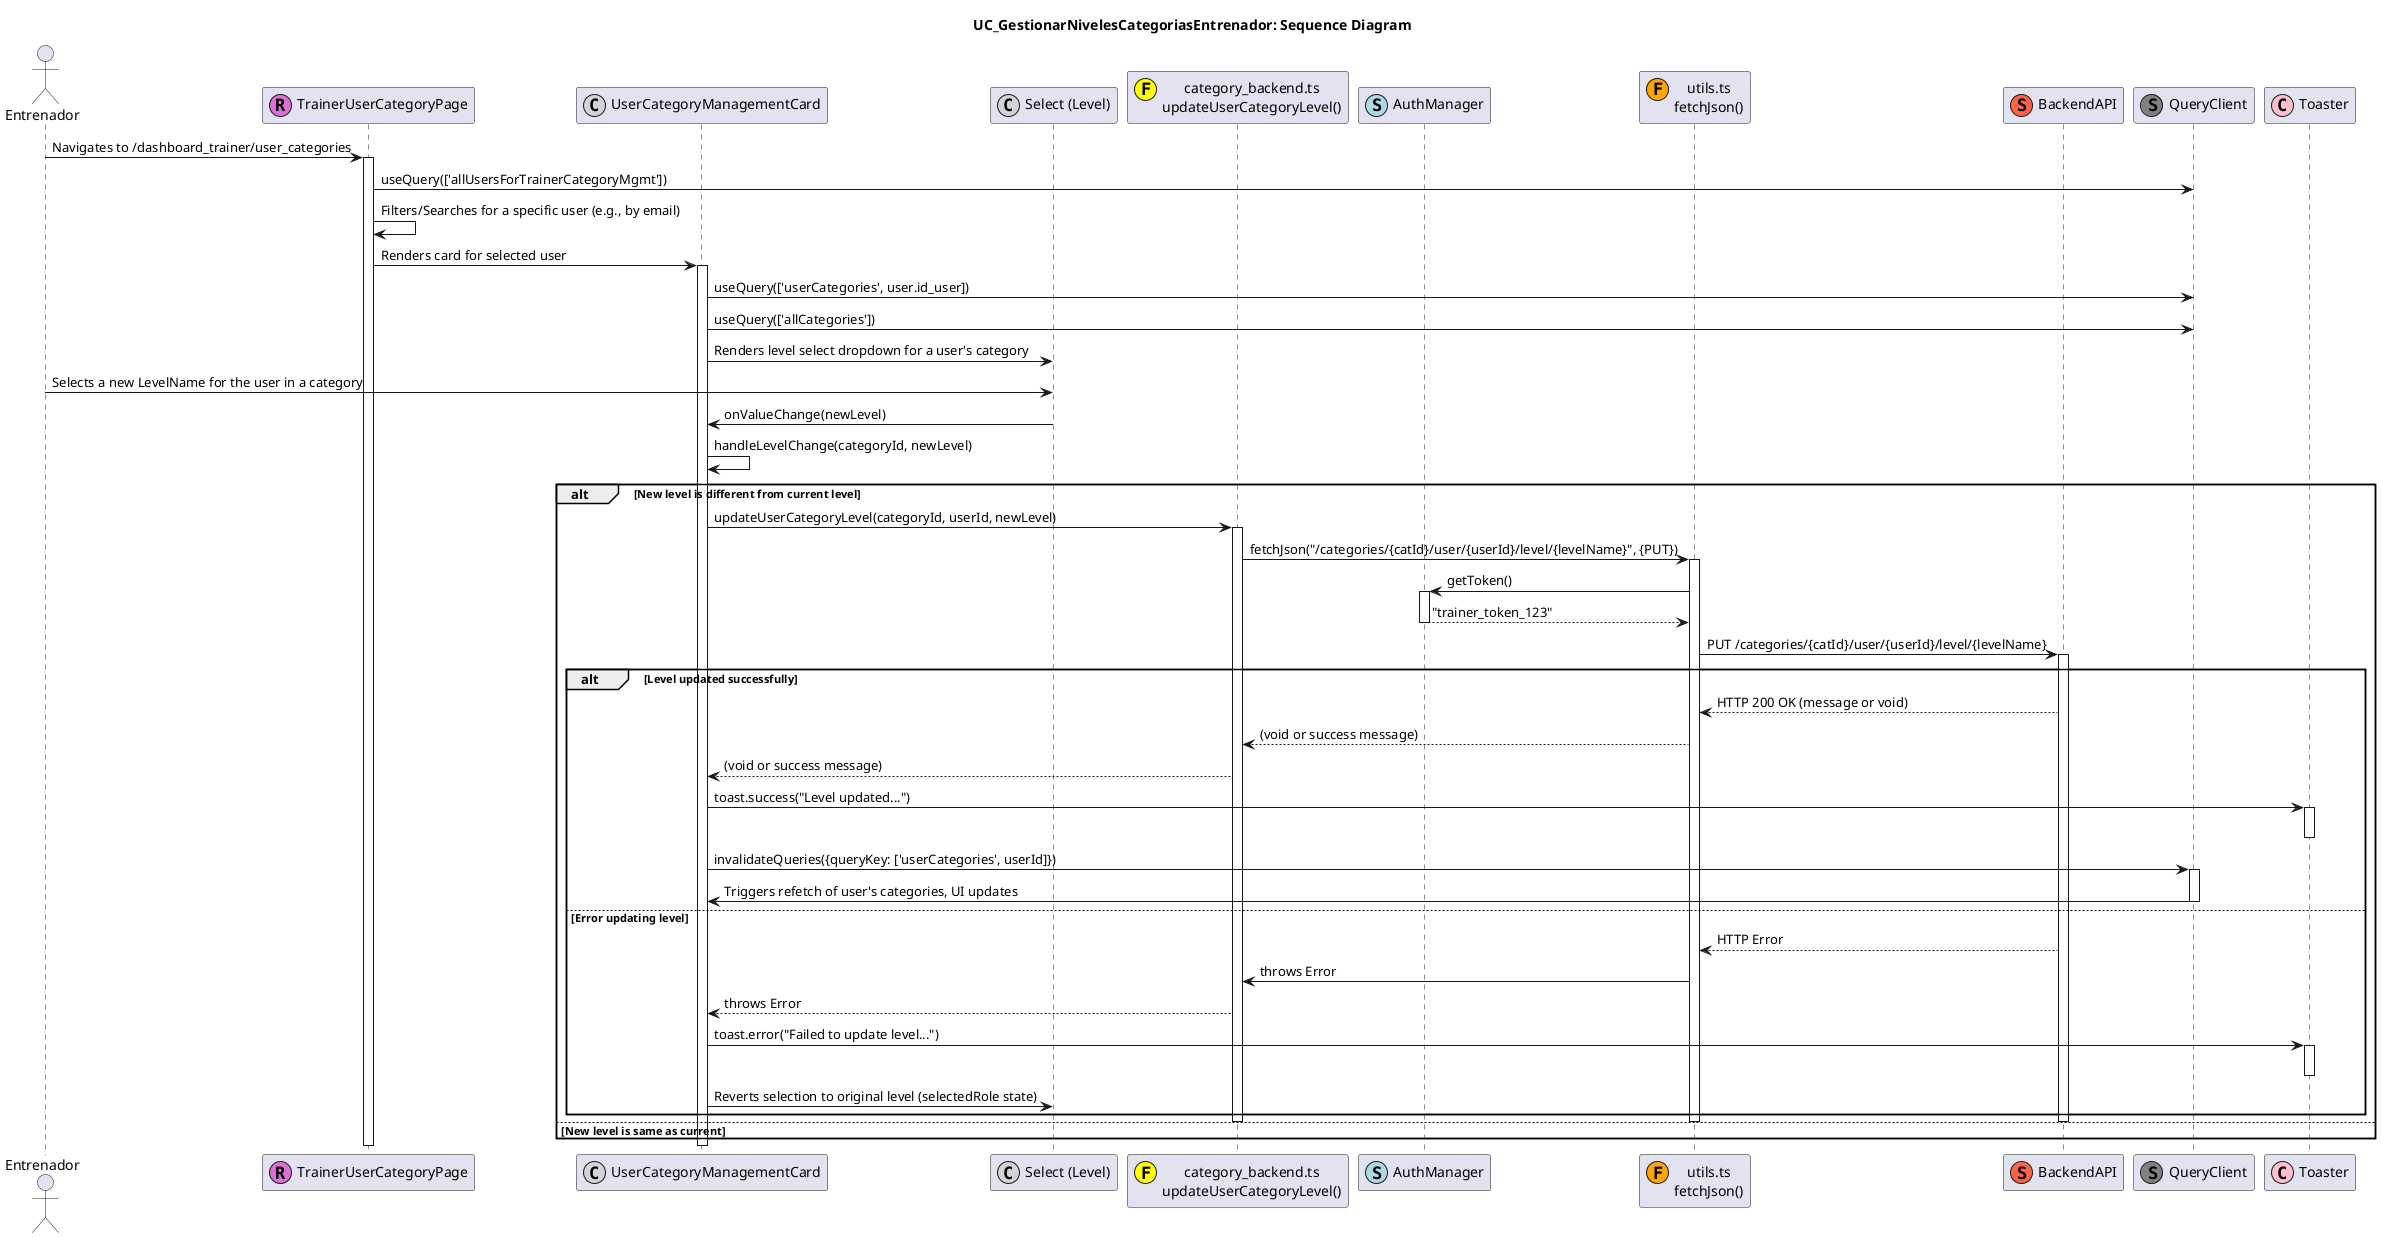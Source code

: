 @startuml
title UC_GestionarNivelesCategoriasEntrenador: Sequence Diagram

actor "Entrenador" as Trainer
participant "TrainerUserCategoryPage" as TrainerCatPage <<(R,orchid)>>
participant "UserCategoryManagementCard" as UserCatCard <<(C,lightgrey)>>
participant "Select (Level)" as LevelSelect <<(C,lightgrey)>>
participant "category_backend.ts\nupdateUserCategoryLevel()" as CategoryBackend <<(F,yellow)>>
participant "AuthManager" as AuthMgr <<(S,lightblue)>>
participant "utils.ts\nfetchJson()" as FetchUtil <<(F,orange)>>
participant "BackendAPI" as API <<(S,tomato)>>
participant "QueryClient" as QueryClient <<(S,grey)>>
participant "Toaster" as Toaster <<(C,pink)>>

Trainer -> TrainerCatPage : Navigates to /dashboard_trainer/user_categories
activate TrainerCatPage
TrainerCatPage -> QueryClient : useQuery(['allUsersForTrainerCategoryMgmt'])
' ... Load all users ... '
TrainerCatPage -> TrainerCatPage : Filters/Searches for a specific user (e.g., by email)
TrainerCatPage -> UserCatCard : Renders card for selected user
activate UserCatCard
UserCatCard -> QueryClient : useQuery(['userCategories', user.id_user])
UserCatCard -> QueryClient : useQuery(['allCategories'])
' ... Load user's categories and all categories for names ... '
UserCatCard -> LevelSelect : Renders level select dropdown for a user's category

Trainer -> LevelSelect : Selects a new LevelName for the user in a category
LevelSelect -> UserCatCard : onValueChange(newLevel)
UserCatCard -> UserCatCard : handleLevelChange(categoryId, newLevel)

alt New level is different from current level
  UserCatCard -> CategoryBackend : updateUserCategoryLevel(categoryId, userId, newLevel)
  activate CategoryBackend
  CategoryBackend -> FetchUtil : fetchJson("/categories/{catId}/user/{userId}/level/{levelName}", {PUT})
  activate FetchUtil
  FetchUtil -> AuthMgr : getToken()
  activate AuthMgr
  AuthMgr --> FetchUtil : "trainer_token_123"
  deactivate AuthMgr
  FetchUtil -> API : PUT /categories/{catId}/user/{userId}/level/{levelName}
  activate API
  alt Level updated successfully
    API --> FetchUtil : HTTP 200 OK (message or void)
    FetchUtil --> CategoryBackend : (void or success message)
    CategoryBackend --> UserCatCard : (void or success message)

    UserCatCard -> Toaster : toast.success("Level updated...")
    activate Toaster
    deactivate Toaster

    UserCatCard -> QueryClient : invalidateQueries({queryKey: ['userCategories', userId]})
    activate QueryClient
    QueryClient -> UserCatCard : Triggers refetch of user's categories, UI updates
    deactivate QueryClient
  else Error updating level
    API --> FetchUtil : HTTP Error
    FetchUtil -> CategoryBackend : throws Error
    CategoryBackend --> UserCatCard : throws Error
    UserCatCard -> Toaster : toast.error("Failed to update level...")
    activate Toaster
    deactivate Toaster
    UserCatCard -> LevelSelect : Reverts selection to original level (selectedRole state)
  end
  deactivate API
  deactivate FetchUtil
  deactivate CategoryBackend
else New level is same as current
  ' No action taken '
end
deactivate UserCatCard
deactivate TrainerCatPage
@enduml